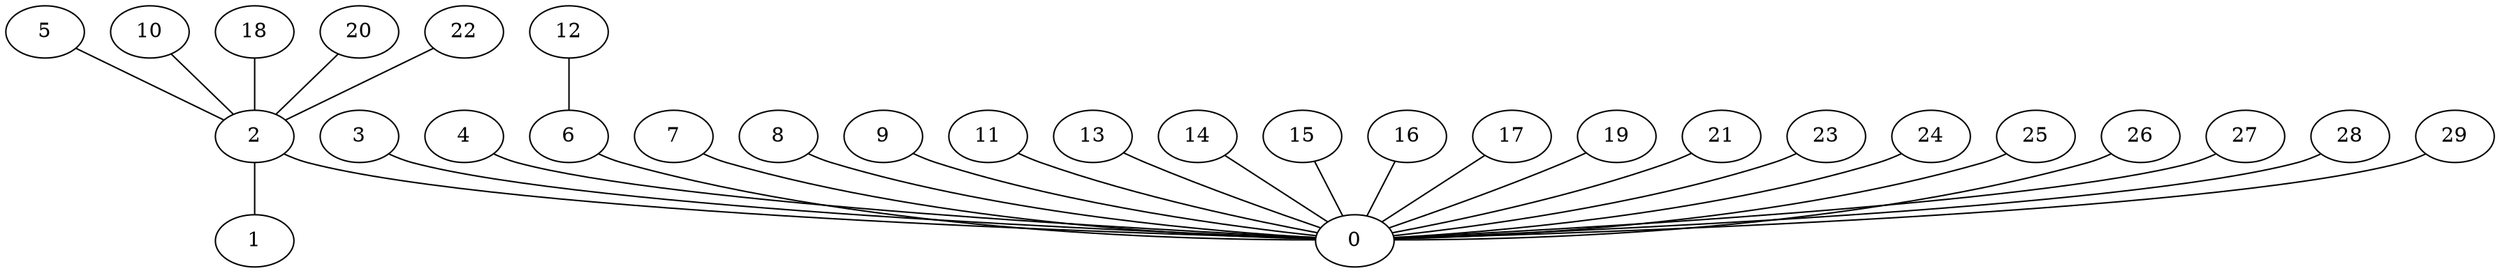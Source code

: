 graph {
"0";
"1";
"2";
"3";
"4";
"5";
"6";
"7";
"8";
"9";
"10";
"11";
"12";
"13";
"14";
"15";
"16";
"17";
"18";
"19";
"20";
"21";
"22";
"23";
"24";
"25";
"26";
"27";
"28";
"29";
"2"--"0";
"2"--"1";
"3"--"0";
"4"--"0";
"5"--"2";
"6"--"0";
"7"--"0";
"8"--"0";
"9"--"0";
"10"--"2";
"11"--"0";
"12"--"6";
"13"--"0";
"14"--"0";
"15"--"0";
"16"--"0";
"17"--"0";
"18"--"2";
"19"--"0";
"20"--"2";
"21"--"0";
"22"--"2";
"23"--"0";
"24"--"0";
"25"--"0";
"26"--"0";
"27"--"0";
"28"--"0";
"29"--"0";
}